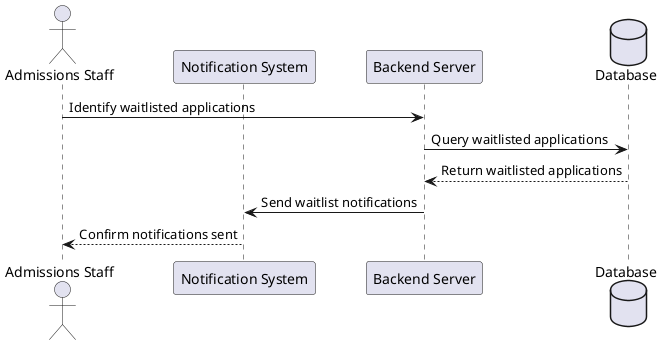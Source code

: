 ; filepath: /home/slightlywind/Repositories/Legacy/SWD392/sequence_diagrams/waitlist_notification.puml
@startuml
actor "Admissions Staff" as Staff
participant "Notification System" as NotificationSystem
participant "Backend Server" as BackendServer
database Database

Staff -> BackendServer: Identify waitlisted applications
BackendServer -> Database: Query waitlisted applications
Database --> BackendServer: Return waitlisted applications
BackendServer -> NotificationSystem: Send waitlist notifications
NotificationSystem --> Staff: Confirm notifications sent
@enduml